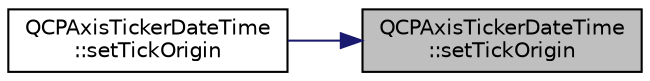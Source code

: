 digraph "QCPAxisTickerDateTime::setTickOrigin"
{
 // LATEX_PDF_SIZE
  edge [fontname="Helvetica",fontsize="10",labelfontname="Helvetica",labelfontsize="10"];
  node [fontname="Helvetica",fontsize="10",shape=record];
  rankdir="RL";
  Node1 [label="QCPAxisTickerDateTime\l::setTickOrigin",height=0.2,width=0.4,color="black", fillcolor="grey75", style="filled", fontcolor="black",tooltip=" "];
  Node1 -> Node2 [dir="back",color="midnightblue",fontsize="10",style="solid",fontname="Helvetica"];
  Node2 [label="QCPAxisTickerDateTime\l::setTickOrigin",height=0.2,width=0.4,color="black", fillcolor="white", style="filled",URL="$classQCPAxisTickerDateTime.html#a2ea905872b8171847a49a5e093fb0c48",tooltip=" "];
}
